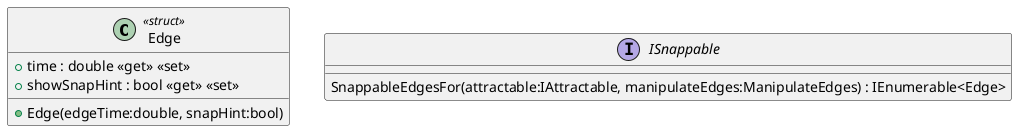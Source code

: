 @startuml
class Edge <<struct>> {
    + time : double <<get>> <<set>>
    + showSnapHint : bool <<get>> <<set>>
    + Edge(edgeTime:double, snapHint:bool)
}
interface ISnappable {
    SnappableEdgesFor(attractable:IAttractable, manipulateEdges:ManipulateEdges) : IEnumerable<Edge>
}
@enduml
